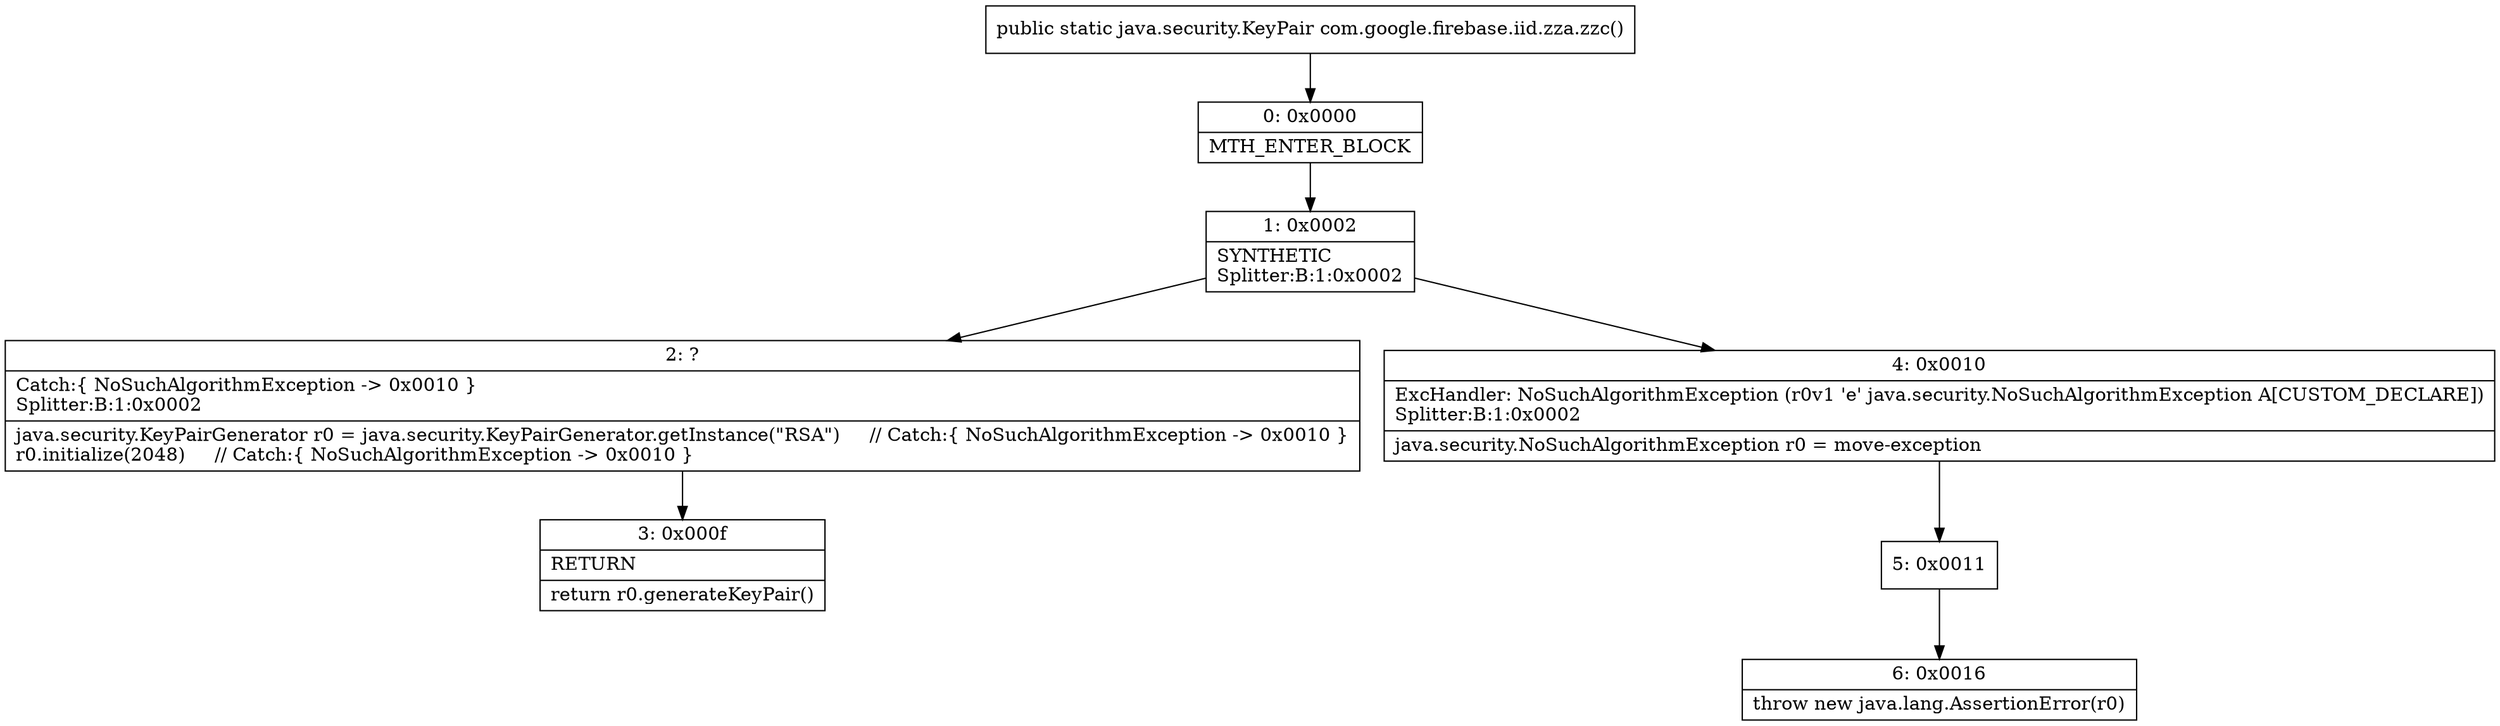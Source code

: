 digraph "CFG forcom.google.firebase.iid.zza.zzc()Ljava\/security\/KeyPair;" {
Node_0 [shape=record,label="{0\:\ 0x0000|MTH_ENTER_BLOCK\l}"];
Node_1 [shape=record,label="{1\:\ 0x0002|SYNTHETIC\lSplitter:B:1:0x0002\l}"];
Node_2 [shape=record,label="{2\:\ ?|Catch:\{ NoSuchAlgorithmException \-\> 0x0010 \}\lSplitter:B:1:0x0002\l|java.security.KeyPairGenerator r0 = java.security.KeyPairGenerator.getInstance(\"RSA\")     \/\/ Catch:\{ NoSuchAlgorithmException \-\> 0x0010 \}\lr0.initialize(2048)     \/\/ Catch:\{ NoSuchAlgorithmException \-\> 0x0010 \}\l}"];
Node_3 [shape=record,label="{3\:\ 0x000f|RETURN\l|return r0.generateKeyPair()\l}"];
Node_4 [shape=record,label="{4\:\ 0x0010|ExcHandler: NoSuchAlgorithmException (r0v1 'e' java.security.NoSuchAlgorithmException A[CUSTOM_DECLARE])\lSplitter:B:1:0x0002\l|java.security.NoSuchAlgorithmException r0 = move\-exception\l}"];
Node_5 [shape=record,label="{5\:\ 0x0011}"];
Node_6 [shape=record,label="{6\:\ 0x0016|throw new java.lang.AssertionError(r0)\l}"];
MethodNode[shape=record,label="{public static java.security.KeyPair com.google.firebase.iid.zza.zzc() }"];
MethodNode -> Node_0;
Node_0 -> Node_1;
Node_1 -> Node_2;
Node_1 -> Node_4;
Node_2 -> Node_3;
Node_4 -> Node_5;
Node_5 -> Node_6;
}

